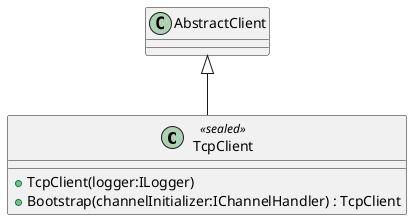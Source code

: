 @startuml
class TcpClient <<sealed>> {
    + TcpClient(logger:ILogger)
    + Bootstrap(channelInitializer:IChannelHandler) : TcpClient
}
AbstractClient <|-- TcpClient
@enduml
